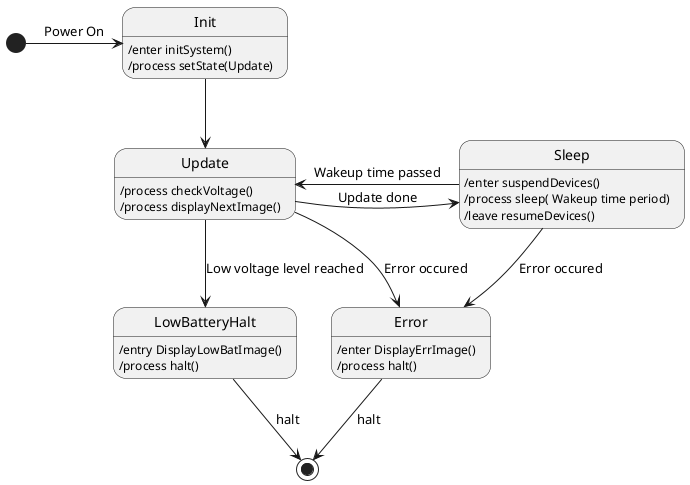@startuml StateMachine

[*] -r-> Init : Power On
Init -->  Update

Update -> Sleep : Update done
Sleep -l> Update : Wakeup time passed

Update -d-> Error : Error occured
Sleep -d-> Error : Error occured

Update --> LowBatteryHalt : Low voltage level reached
Error -d-> [*] : halt
LowBatteryHalt -d->[*] : halt
Init: /enter initSystem()
Init: /process setState(Update)

Error: /enter DisplayErrImage()
Error: /process halt()

Update: /process checkVoltage()
Update: /process displayNextImage()

Sleep: /enter suspendDevices()
Sleep: /process sleep( Wakeup time period)
Sleep: /leave resumeDevices()

LowBatteryHalt: /entry DisplayLowBatImage()
LowBatteryHalt: /process halt()

@enduml
